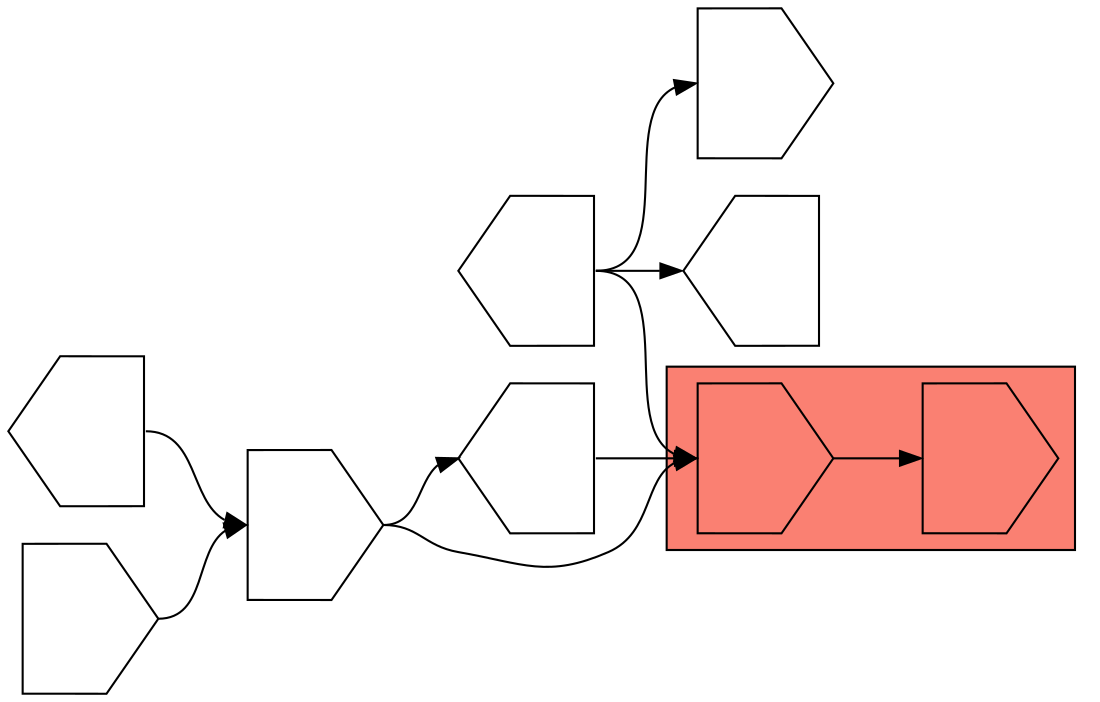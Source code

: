 digraph asm {
	rotate=90;
	edge [headport=n,tailport=s];
subgraph cluster_C10251_18556 {
	10251 [label="",height=1,width=1,shape=invhouse];
	18556 [label="",height=1,width=1,shape=invhouse];
	style=filled;
	fillcolor=salmon;
}
	7422 [label="",height=1,width=1,shape=invhouse];
	15508 [label="",height=1,width=1,shape=house];
	4512 [label="",height=1,width=1,shape=invhouse];
	13440 [label="",height=1,width=1,shape=house];
	13311 [label="",height=1,width=1,shape=house];
	14094 [label="",height=1,width=1,shape=house];
	17910 [label="",height=1,width=1,shape=invhouse];
	10251 -> 18556
	7422 -> 10251
	7422 -> 15508
	15508 -> 10251
	4512 -> 7422
	13440 -> 7422
	13311 -> 10251
	13311 -> 14094
	13311 -> 17910
}
